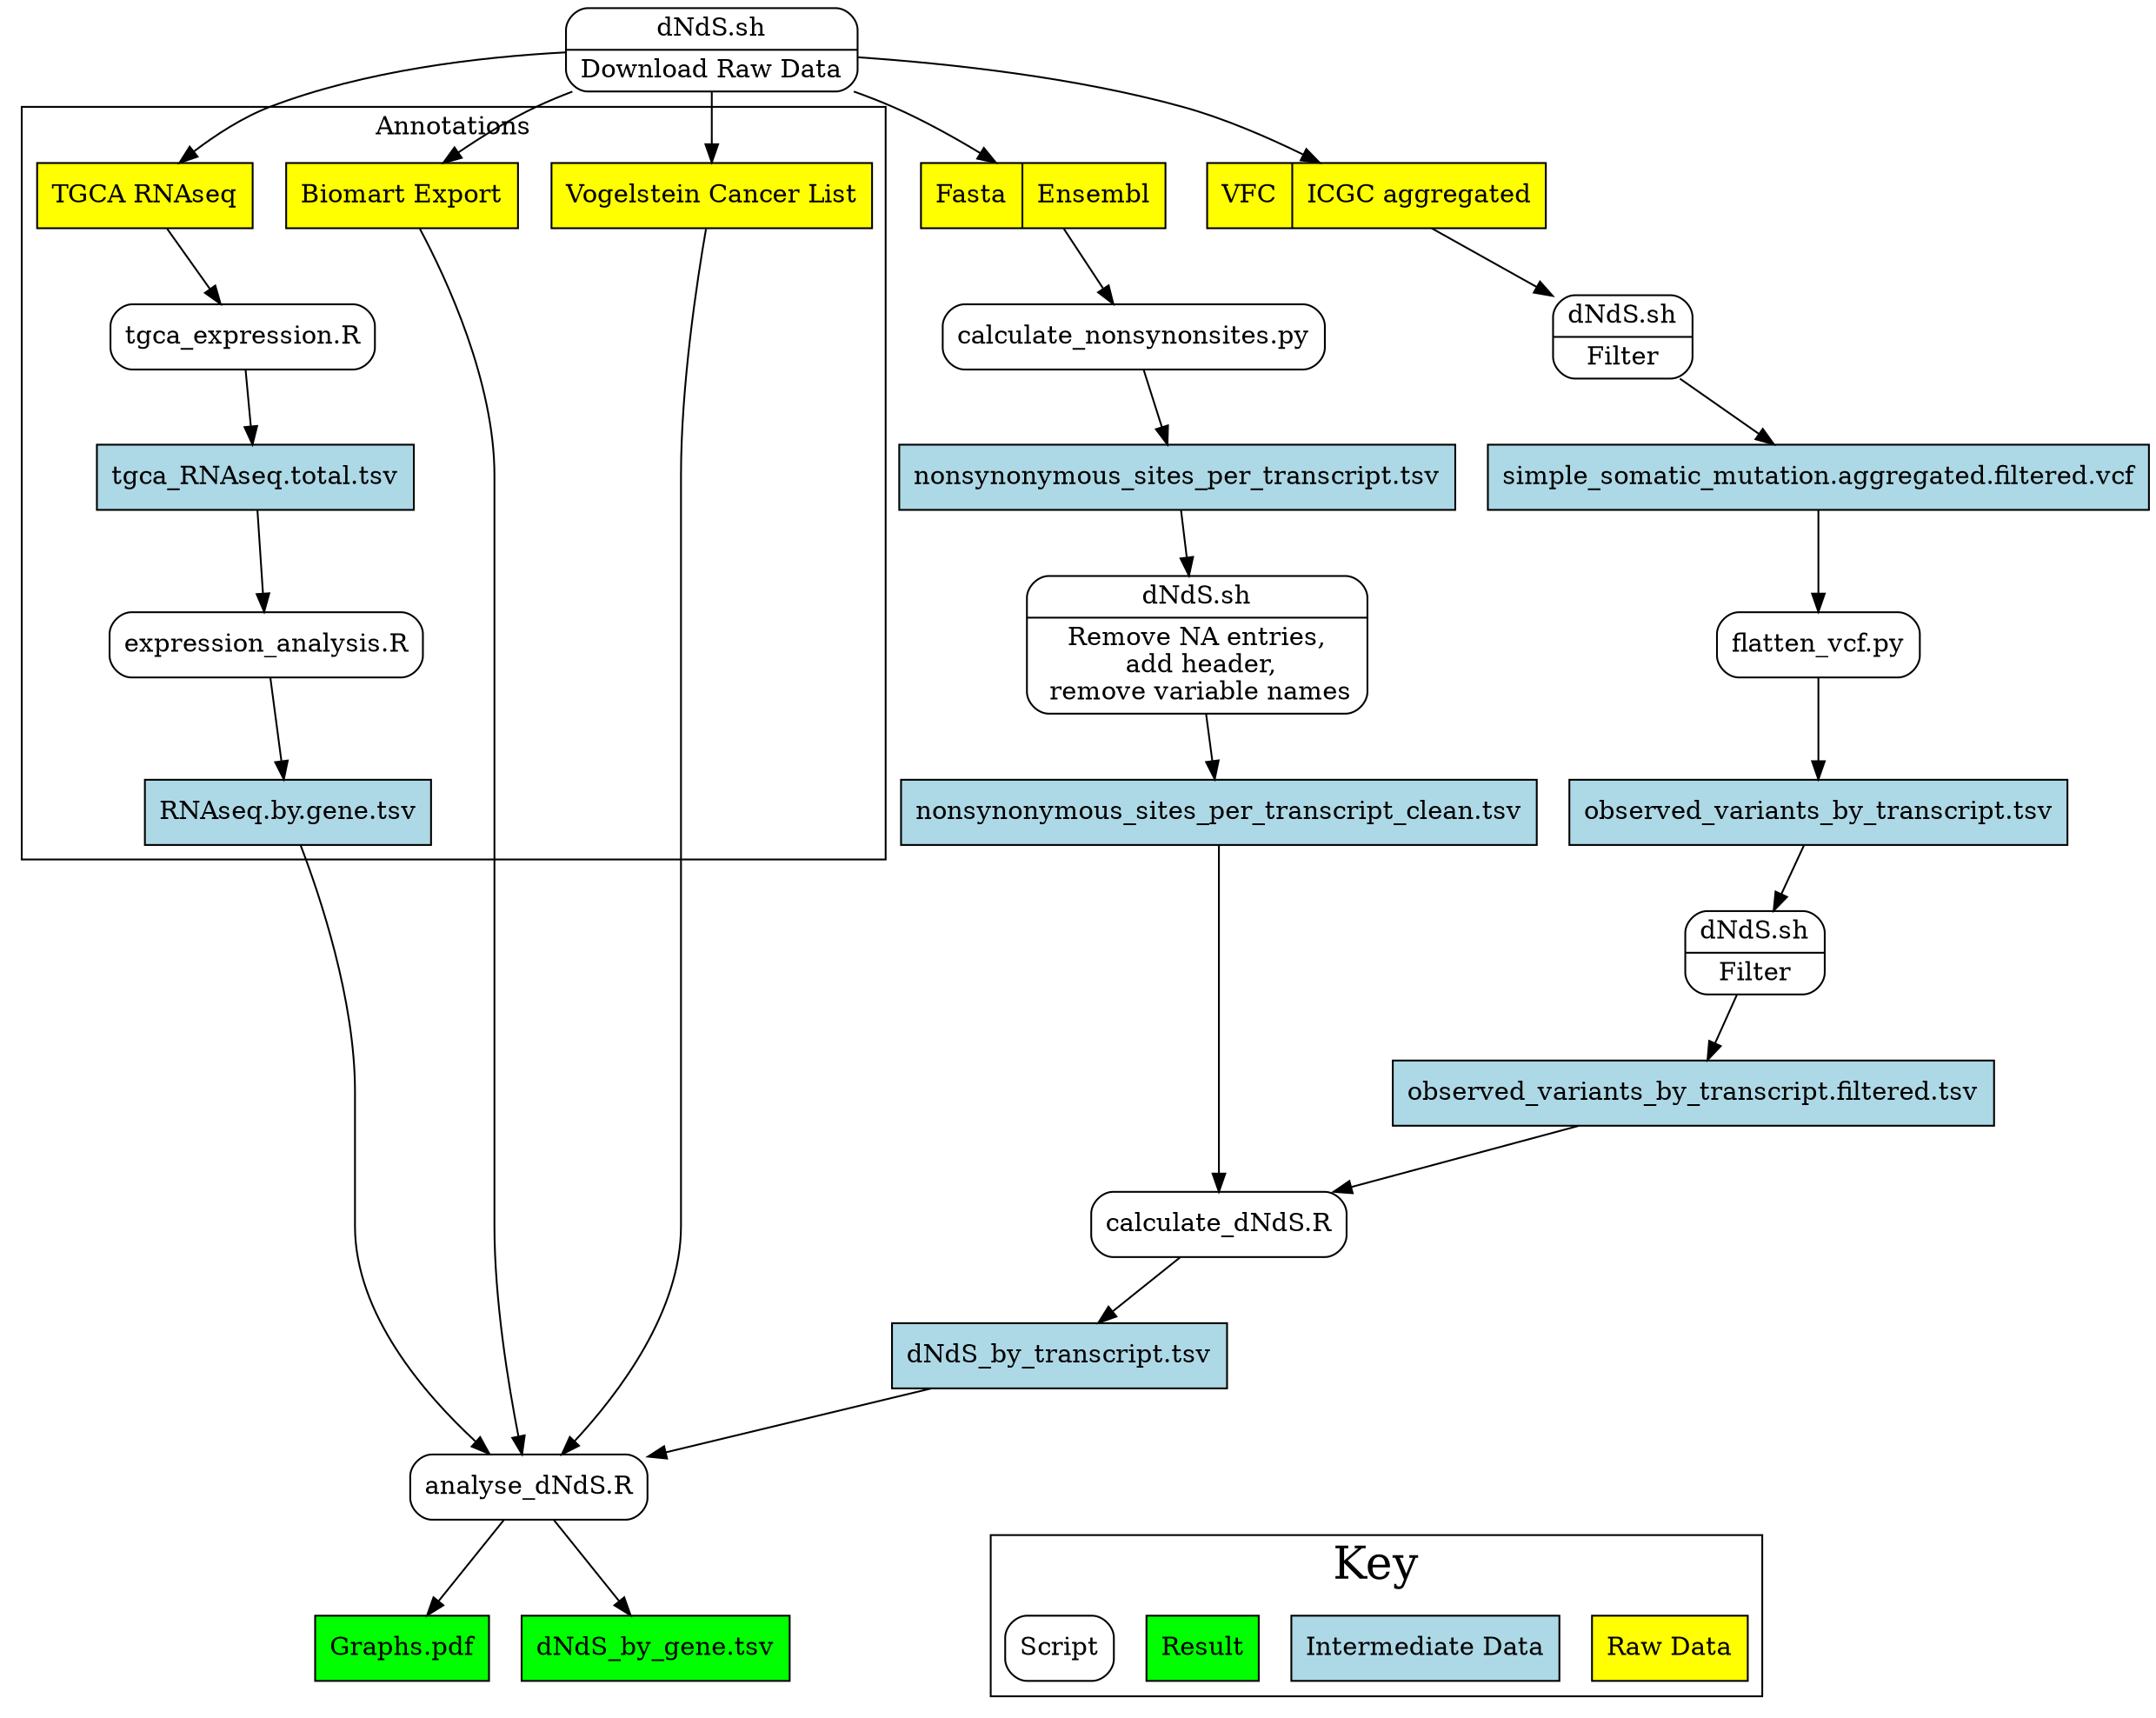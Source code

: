 digraph dfd2{
	graph [ dpi = 150 ]; 
        node[shape=record]
        subgraph level0{
        enti1 [label="Fasta | Ensembl", style=filled, fillcolor=yellow];
        enti2 [label="VFC | ICGC aggregated", style=filled, fillcolor=yellow];
                        {rank=same; enti1, enti2}

        enti5 [label="nonsynonymous_sites_per_transcript.tsv" shape=box, style=filled, fillcolor=lightblue];
        enti6 [label="nonsynonymous_sites_per_transcript_clean.tsv" shape=box, style=filled, fillcolor=lightblue];
        enti8 [label="observed_variants_by_transcript.tsv" shape=box, style=filled, fillcolor=lightblue];
        enti9 [label="dNdS_by_transcript.tsv" shape=box, style=filled, fillcolor=lightblue];
        enti10 [label="dNdS_by_gene.tsv" shape=box, style=filled, fillcolor=green];
        enti11 [label="Graphs.pdf" shape=box, style=filled, fillcolor=green];
        enti14 [label="simple_somatic_mutation.aggregated.filtered.vcf" shape=box, style=filled, fillcolor=lightblue];
        enti15 [label="observed_variants_by_transcript.filtered.tsv" shape=box, style=filled, fillcolor=lightblue];

        proc1 [label="calculate_nonsynonsites.py}" shape=Mrecord];
        proc2 [label="{dNdS.sh | Remove NA entries,\n add header,\n remove variable names}" shape=Mrecord];
        proc3 [label="calculate_dNdS.R}" shape=Mrecord];
        proc4 [label="analyse_dNdS.R}" shape=Mrecord];
        proc5 [label="flatten_vcf.py}" shape=Mrecord];
        proc8 [label="{dNdS.sh|Download Raw Data}" shape=Mrecord];
        proc9 [label="{dNdS.sh|Filter}" shape=Mrecord];
        proc10 [label="{dNdS.sh|Filter}" shape=Mrecord];
        }

       subgraph cluster_level1{
                        label ="Annotations" rank="max";
        		enti3 [label="Biomart Export" shape=box, style=filled, fillcolor=yellow];
	        	enti4 [label="Vogelstein Cancer List" shape=box, style=filled, fillcolor=yellow];
	        	enti12 [label="TGCA RNAseq" shape=box, style=filled, fillcolor=yellow];

			enti7 [label="tgca_RNAseq.total.tsv" shape=box, style=filled, fillcolor=lightblue];
			enti13 [label="RNAseq.by.gene.tsv" shape=box, style=filled, fillcolor=lightblue];

	        	proc6 [label="tgca_expression.R}" shape=Mrecord];
	        	proc7 [label="expression_analysis.R}" shape=Mrecord];

                       # store1 [label="<f0>    |<f1> Data store one"];
                       # store2 [label="<f0>   |<f1> Data store two"];
                       # {rank=same; store1, store2}

        }

	subgraph cluster_level2{
                        label ="Key" fontsize="25" rank="min";
        		raw [label="Raw Data" shape=box, style=filled, fillcolor=yellow];
			data [label="Intermediate Data" shape=box, style=filled, fillcolor=lightblue];
		       results [label="Result" shape=box, style=filled, fillcolor=green];
	        	script [label="Script" shape=Mrecord];
        }

	# Download Data
	proc8 -> {enti1, enti2,enti3,enti4,enti12}
	
	# Ensembl Fasta
        enti1 -> proc1 -> enti5 -> proc2 -> enti6 -> proc3

	# ICGC VCF
	enti2 -> proc9 -> enti14 -> proc5-> enti8-> proc10-> enti15 -> proc3

	# Calculate dNdS to results
	proc3 -> enti9 -> proc4 -> {enti10 enti11}

	# Add annotations
	{enti3,enti4} -> proc4 

	# RNA Expression
	enti12 -> proc6 -> enti7 -> proc7 -> enti13 -> proc4

	# Key
#	raw -> script -> data -> results [style=invis]
	 enti9 -> script  [style=invis, minlen=2]

}
